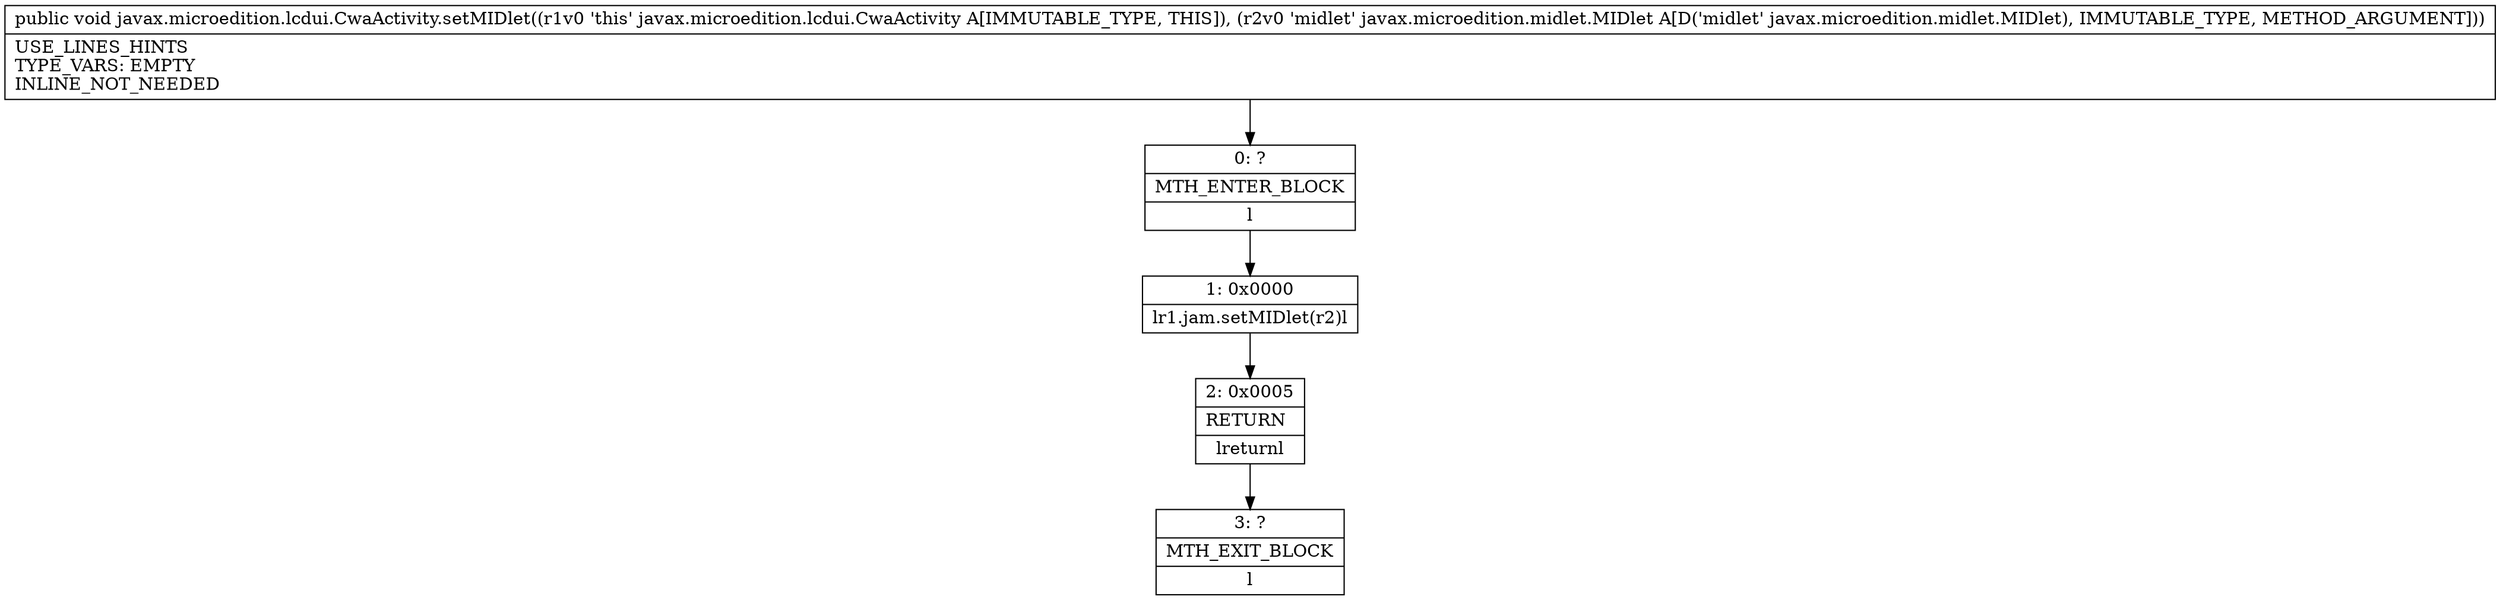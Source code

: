 digraph "CFG forjavax.microedition.lcdui.CwaActivity.setMIDlet(Ljavax\/microedition\/midlet\/MIDlet;)V" {
Node_0 [shape=record,label="{0\:\ ?|MTH_ENTER_BLOCK\l|l}"];
Node_1 [shape=record,label="{1\:\ 0x0000|lr1.jam.setMIDlet(r2)l}"];
Node_2 [shape=record,label="{2\:\ 0x0005|RETURN\l|lreturnl}"];
Node_3 [shape=record,label="{3\:\ ?|MTH_EXIT_BLOCK\l|l}"];
MethodNode[shape=record,label="{public void javax.microedition.lcdui.CwaActivity.setMIDlet((r1v0 'this' javax.microedition.lcdui.CwaActivity A[IMMUTABLE_TYPE, THIS]), (r2v0 'midlet' javax.microedition.midlet.MIDlet A[D('midlet' javax.microedition.midlet.MIDlet), IMMUTABLE_TYPE, METHOD_ARGUMENT]))  | USE_LINES_HINTS\lTYPE_VARS: EMPTY\lINLINE_NOT_NEEDED\l}"];
MethodNode -> Node_0;
Node_0 -> Node_1;
Node_1 -> Node_2;
Node_2 -> Node_3;
}

